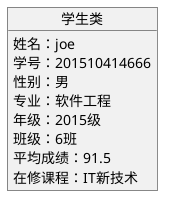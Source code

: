 @startuml

Object 学生类{
姓名：joe
学号：201510414666
性别：男
专业：软件工程
年级：2015级
班级：6班
平均成绩：91.5
在修课程：IT新技术
}


@enduml